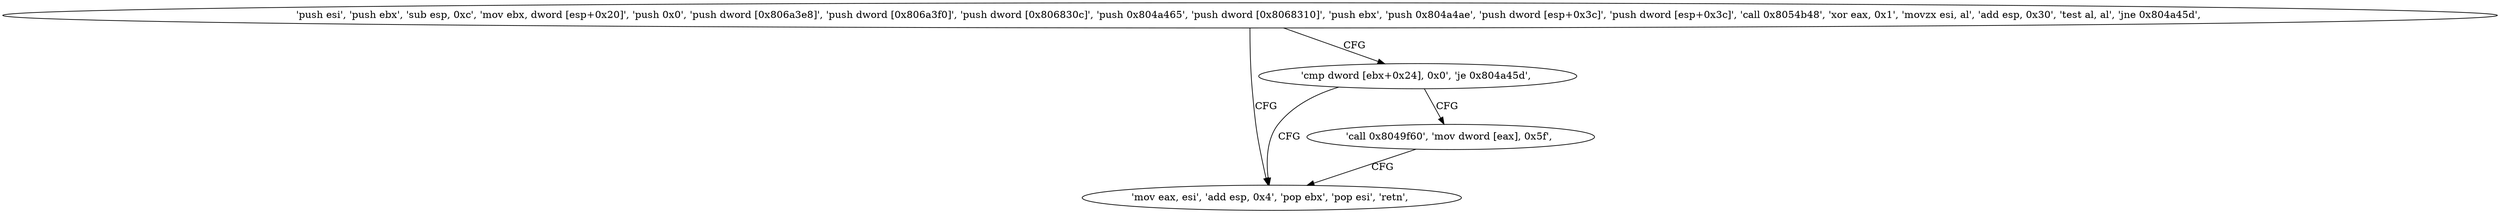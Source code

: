 digraph "func" {
"134521860" [label = "'push esi', 'push ebx', 'sub esp, 0xc', 'mov ebx, dword [esp+0x20]', 'push 0x0', 'push dword [0x806a3e8]', 'push dword [0x806a3f0]', 'push dword [0x806830c]', 'push 0x804a465', 'push dword [0x8068310]', 'push ebx', 'push 0x804a4ae', 'push dword [esp+0x3c]', 'push dword [esp+0x3c]', 'call 0x8054b48', 'xor eax, 0x1', 'movzx esi, al', 'add esp, 0x30', 'test al, al', 'jne 0x804a45d', " ]
"134521949" [label = "'mov eax, esi', 'add esp, 0x4', 'pop ebx', 'pop esi', 'retn', " ]
"134521932" [label = "'cmp dword [ebx+0x24], 0x0', 'je 0x804a45d', " ]
"134521938" [label = "'call 0x8049f60', 'mov dword [eax], 0x5f', " ]
"134521860" -> "134521949" [ label = "CFG" ]
"134521860" -> "134521932" [ label = "CFG" ]
"134521932" -> "134521949" [ label = "CFG" ]
"134521932" -> "134521938" [ label = "CFG" ]
"134521938" -> "134521949" [ label = "CFG" ]
}
